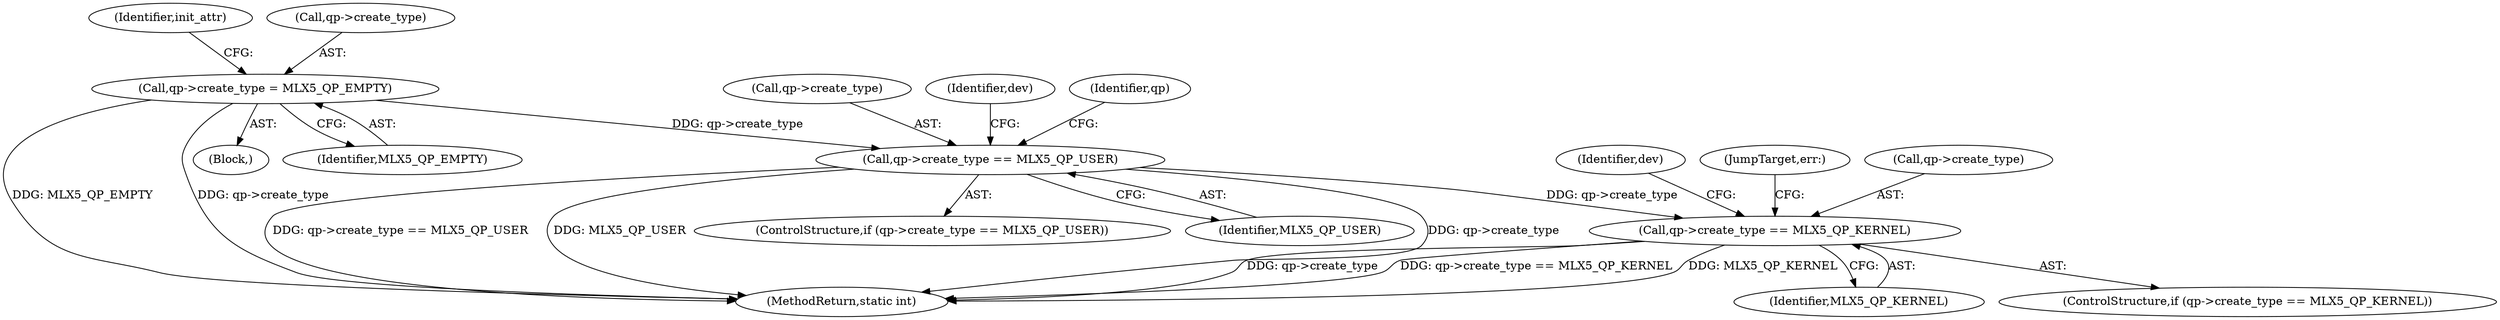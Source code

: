 digraph "0_linux_0625b4ba1a5d4703c7fb01c497bd6c156908af00@API" {
"1001403" [label="(Call,qp->create_type == MLX5_QP_USER)"];
"1000742" [label="(Call,qp->create_type = MLX5_QP_EMPTY)"];
"1001415" [label="(Call,qp->create_type == MLX5_QP_KERNEL)"];
"1001415" [label="(Call,qp->create_type == MLX5_QP_KERNEL)"];
"1001421" [label="(Identifier,dev)"];
"1001402" [label="(ControlStructure,if (qp->create_type == MLX5_QP_USER))"];
"1001419" [label="(Identifier,MLX5_QP_KERNEL)"];
"1000730" [label="(Block,)"];
"1000746" [label="(Identifier,MLX5_QP_EMPTY)"];
"1001404" [label="(Call,qp->create_type)"];
"1000750" [label="(Identifier,init_attr)"];
"1001414" [label="(ControlStructure,if (qp->create_type == MLX5_QP_KERNEL))"];
"1001423" [label="(JumpTarget,err:)"];
"1001416" [label="(Call,qp->create_type)"];
"1001403" [label="(Call,qp->create_type == MLX5_QP_USER)"];
"1001409" [label="(Identifier,dev)"];
"1001417" [label="(Identifier,qp)"];
"1000742" [label="(Call,qp->create_type = MLX5_QP_EMPTY)"];
"1001407" [label="(Identifier,MLX5_QP_USER)"];
"1001428" [label="(MethodReturn,static int)"];
"1000743" [label="(Call,qp->create_type)"];
"1001403" -> "1001402"  [label="AST: "];
"1001403" -> "1001407"  [label="CFG: "];
"1001404" -> "1001403"  [label="AST: "];
"1001407" -> "1001403"  [label="AST: "];
"1001409" -> "1001403"  [label="CFG: "];
"1001417" -> "1001403"  [label="CFG: "];
"1001403" -> "1001428"  [label="DDG: qp->create_type"];
"1001403" -> "1001428"  [label="DDG: qp->create_type == MLX5_QP_USER"];
"1001403" -> "1001428"  [label="DDG: MLX5_QP_USER"];
"1000742" -> "1001403"  [label="DDG: qp->create_type"];
"1001403" -> "1001415"  [label="DDG: qp->create_type"];
"1000742" -> "1000730"  [label="AST: "];
"1000742" -> "1000746"  [label="CFG: "];
"1000743" -> "1000742"  [label="AST: "];
"1000746" -> "1000742"  [label="AST: "];
"1000750" -> "1000742"  [label="CFG: "];
"1000742" -> "1001428"  [label="DDG: MLX5_QP_EMPTY"];
"1000742" -> "1001428"  [label="DDG: qp->create_type"];
"1001415" -> "1001414"  [label="AST: "];
"1001415" -> "1001419"  [label="CFG: "];
"1001416" -> "1001415"  [label="AST: "];
"1001419" -> "1001415"  [label="AST: "];
"1001421" -> "1001415"  [label="CFG: "];
"1001423" -> "1001415"  [label="CFG: "];
"1001415" -> "1001428"  [label="DDG: qp->create_type == MLX5_QP_KERNEL"];
"1001415" -> "1001428"  [label="DDG: MLX5_QP_KERNEL"];
"1001415" -> "1001428"  [label="DDG: qp->create_type"];
}
